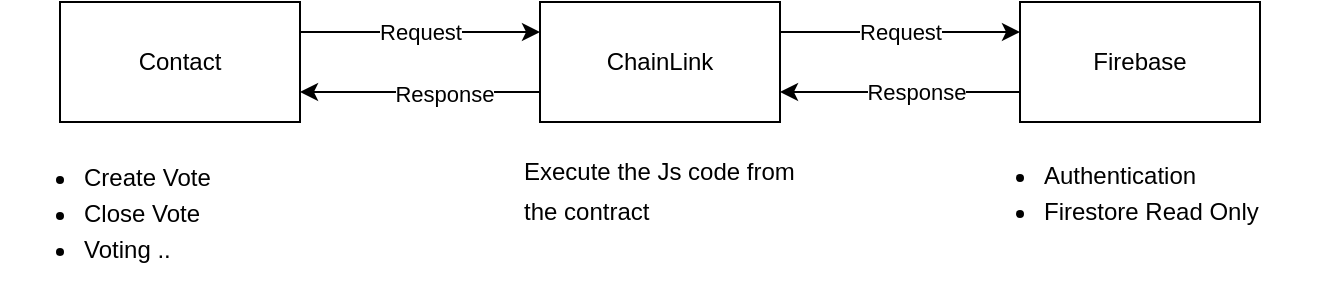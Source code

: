 <mxfile version="24.7.5">
  <diagram name="Page-1" id="EHAFOnQwAVv3g95nLRRs">
    <mxGraphModel dx="1024" dy="551" grid="1" gridSize="10" guides="1" tooltips="1" connect="1" arrows="1" fold="1" page="1" pageScale="1" pageWidth="850" pageHeight="1100" math="0" shadow="0">
      <root>
        <mxCell id="0" />
        <mxCell id="1" parent="0" />
        <mxCell id="MA-1IDZR13xsEp_6pmnI-1" value="Contact" style="rounded=0;whiteSpace=wrap;html=1;" parent="1" vertex="1">
          <mxGeometry x="120" y="240" width="120" height="60" as="geometry" />
        </mxCell>
        <mxCell id="MA-1IDZR13xsEp_6pmnI-2" value="ChainLink" style="rounded=0;whiteSpace=wrap;html=1;" parent="1" vertex="1">
          <mxGeometry x="360" y="240" width="120" height="60" as="geometry" />
        </mxCell>
        <mxCell id="MA-1IDZR13xsEp_6pmnI-3" value="Firebase" style="rounded=0;whiteSpace=wrap;html=1;" parent="1" vertex="1">
          <mxGeometry x="600" y="240" width="120" height="60" as="geometry" />
        </mxCell>
        <mxCell id="MA-1IDZR13xsEp_6pmnI-4" value="Request" style="endArrow=classic;html=1;rounded=0;exitX=1;exitY=0.25;exitDx=0;exitDy=0;entryX=0;entryY=0.25;entryDx=0;entryDy=0;" parent="1" source="MA-1IDZR13xsEp_6pmnI-1" target="MA-1IDZR13xsEp_6pmnI-2" edge="1">
          <mxGeometry width="50" height="50" relative="1" as="geometry">
            <mxPoint x="400" y="370" as="sourcePoint" />
            <mxPoint x="320" y="310" as="targetPoint" />
          </mxGeometry>
        </mxCell>
        <mxCell id="MA-1IDZR13xsEp_6pmnI-5" value="Request" style="endArrow=classic;html=1;rounded=0;entryX=0;entryY=0.25;entryDx=0;entryDy=0;exitX=1;exitY=0.25;exitDx=0;exitDy=0;" parent="1" source="MA-1IDZR13xsEp_6pmnI-2" target="MA-1IDZR13xsEp_6pmnI-3" edge="1">
          <mxGeometry width="50" height="50" relative="1" as="geometry">
            <mxPoint x="510" y="250" as="sourcePoint" />
            <mxPoint x="560" y="260" as="targetPoint" />
          </mxGeometry>
        </mxCell>
        <mxCell id="MA-1IDZR13xsEp_6pmnI-6" value="" style="endArrow=classic;html=1;rounded=0;exitX=0;exitY=0.75;exitDx=0;exitDy=0;entryX=1;entryY=0.75;entryDx=0;entryDy=0;" parent="1" source="MA-1IDZR13xsEp_6pmnI-3" target="MA-1IDZR13xsEp_6pmnI-2" edge="1">
          <mxGeometry width="50" height="50" relative="1" as="geometry">
            <mxPoint x="290" y="265" as="sourcePoint" />
            <mxPoint x="370" y="265" as="targetPoint" />
          </mxGeometry>
        </mxCell>
        <mxCell id="MA-1IDZR13xsEp_6pmnI-8" value="Response" style="edgeLabel;html=1;align=center;verticalAlign=middle;resizable=0;points=[];" parent="MA-1IDZR13xsEp_6pmnI-6" vertex="1" connectable="0">
          <mxGeometry x="-0.125" relative="1" as="geometry">
            <mxPoint as="offset" />
          </mxGeometry>
        </mxCell>
        <mxCell id="MA-1IDZR13xsEp_6pmnI-7" value="" style="endArrow=classic;html=1;rounded=0;exitX=0;exitY=0.75;exitDx=0;exitDy=0;entryX=1;entryY=0.75;entryDx=0;entryDy=0;" parent="1" source="MA-1IDZR13xsEp_6pmnI-2" target="MA-1IDZR13xsEp_6pmnI-1" edge="1">
          <mxGeometry width="50" height="50" relative="1" as="geometry">
            <mxPoint x="360" y="350" as="sourcePoint" />
            <mxPoint x="280" y="350" as="targetPoint" />
          </mxGeometry>
        </mxCell>
        <mxCell id="MA-1IDZR13xsEp_6pmnI-9" value="Response" style="edgeLabel;html=1;align=center;verticalAlign=middle;resizable=0;points=[];" parent="MA-1IDZR13xsEp_6pmnI-7" vertex="1" connectable="0">
          <mxGeometry x="-0.2" y="1" relative="1" as="geometry">
            <mxPoint as="offset" />
          </mxGeometry>
        </mxCell>
        <mxCell id="MA-1IDZR13xsEp_6pmnI-10" value="&lt;ul style=&quot;line-height: 150%;&quot;&gt;&lt;li&gt;Create Vote&lt;/li&gt;&lt;li&gt;Close Vote&lt;/li&gt;&lt;li&gt;Voting&amp;nbsp;..&lt;/li&gt;&lt;/ul&gt;" style="text;html=1;align=left;verticalAlign=middle;whiteSpace=wrap;rounded=0;" parent="1" vertex="1">
          <mxGeometry x="90" y="310" width="120" height="70" as="geometry" />
        </mxCell>
        <mxCell id="MA-1IDZR13xsEp_6pmnI-11" value="&lt;ul style=&quot;line-height: 150%;&quot;&gt;&lt;li&gt;Authentication&lt;/li&gt;&lt;li&gt;Firestore Read Only&lt;/li&gt;&lt;/ul&gt;" style="text;html=1;align=left;verticalAlign=middle;whiteSpace=wrap;rounded=0;" parent="1" vertex="1">
          <mxGeometry x="570" y="300" width="180" height="70" as="geometry" />
        </mxCell>
        <mxCell id="MA-1IDZR13xsEp_6pmnI-12" value="&lt;p style=&quot;line-height: 160%;&quot;&gt;&lt;span style=&quot;background-color: initial;&quot;&gt;Execute the Js code&lt;/span&gt;&lt;span style=&quot;background-color: initial;&quot;&gt;&amp;nbsp;from the contract&lt;/span&gt;&lt;/p&gt;" style="text;html=1;align=left;verticalAlign=middle;whiteSpace=wrap;rounded=0;" parent="1" vertex="1">
          <mxGeometry x="350" y="300" width="150" height="70" as="geometry" />
        </mxCell>
      </root>
    </mxGraphModel>
  </diagram>
</mxfile>
